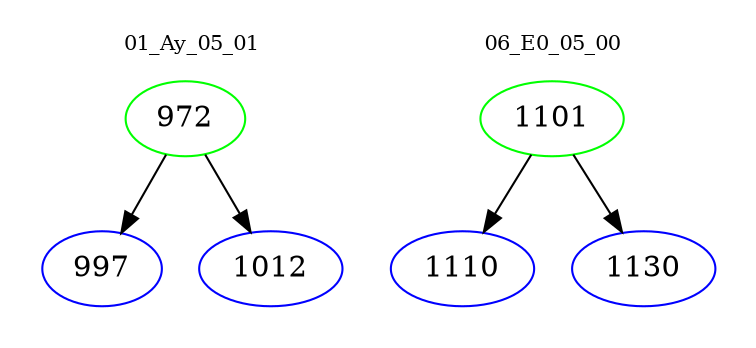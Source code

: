 digraph{
subgraph cluster_0 {
color = white
label = "01_Ay_05_01";
fontsize=10;
T0_972 [label="972", color="green"]
T0_972 -> T0_997 [color="black"]
T0_997 [label="997", color="blue"]
T0_972 -> T0_1012 [color="black"]
T0_1012 [label="1012", color="blue"]
}
subgraph cluster_1 {
color = white
label = "06_E0_05_00";
fontsize=10;
T1_1101 [label="1101", color="green"]
T1_1101 -> T1_1110 [color="black"]
T1_1110 [label="1110", color="blue"]
T1_1101 -> T1_1130 [color="black"]
T1_1130 [label="1130", color="blue"]
}
}
